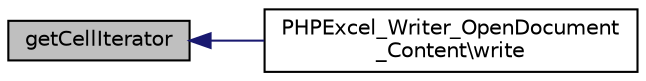digraph "getCellIterator"
{
  edge [fontname="Helvetica",fontsize="10",labelfontname="Helvetica",labelfontsize="10"];
  node [fontname="Helvetica",fontsize="10",shape=record];
  rankdir="LR";
  Node5 [label="getCellIterator",height=0.2,width=0.4,color="black", fillcolor="grey75", style="filled", fontcolor="black"];
  Node5 -> Node6 [dir="back",color="midnightblue",fontsize="10",style="solid",fontname="Helvetica"];
  Node6 [label="PHPExcel_Writer_OpenDocument\l_Content\\write",height=0.2,width=0.4,color="black", fillcolor="white", style="filled",URL="$class_p_h_p_excel___writer___open_document___content.html#a6771fc0b2c1a7b1239b9e6ffefaa25c1"];
}
